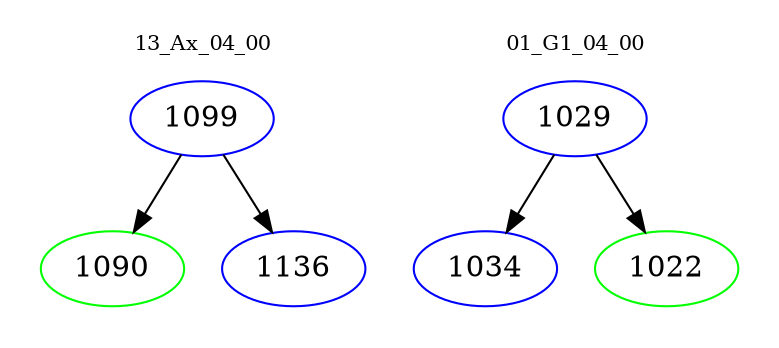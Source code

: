 digraph{
subgraph cluster_0 {
color = white
label = "13_Ax_04_00";
fontsize=10;
T0_1099 [label="1099", color="blue"]
T0_1099 -> T0_1090 [color="black"]
T0_1090 [label="1090", color="green"]
T0_1099 -> T0_1136 [color="black"]
T0_1136 [label="1136", color="blue"]
}
subgraph cluster_1 {
color = white
label = "01_G1_04_00";
fontsize=10;
T1_1029 [label="1029", color="blue"]
T1_1029 -> T1_1034 [color="black"]
T1_1034 [label="1034", color="blue"]
T1_1029 -> T1_1022 [color="black"]
T1_1022 [label="1022", color="green"]
}
}
